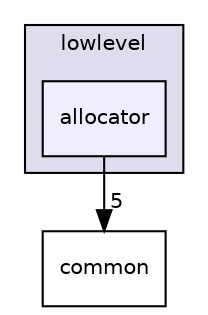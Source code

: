 digraph "src/lowlevel/allocator" {
  compound=true
  node [ fontsize="10", fontname="Helvetica"];
  edge [ labelfontsize="10", labelfontname="Helvetica"];
  subgraph clusterdir_58cb1fcab924642e17a8b047a14538af {
    graph [ bgcolor="#ddddee", pencolor="black", label="lowlevel" fontname="Helvetica", fontsize="10", URL="dir_58cb1fcab924642e17a8b047a14538af.html"]
  dir_2ef282e24dd94d247a250debb8b895da [shape=box, label="allocator", style="filled", fillcolor="#eeeeff", pencolor="black", URL="dir_2ef282e24dd94d247a250debb8b895da.html"];
  }
  dir_fdedb0aba14d44ce9d99bc100e026e6a [shape=box label="common" URL="dir_fdedb0aba14d44ce9d99bc100e026e6a.html"];
  dir_2ef282e24dd94d247a250debb8b895da->dir_fdedb0aba14d44ce9d99bc100e026e6a [headlabel="5", labeldistance=1.5 headhref="dir_000004_000001.html"];
}
